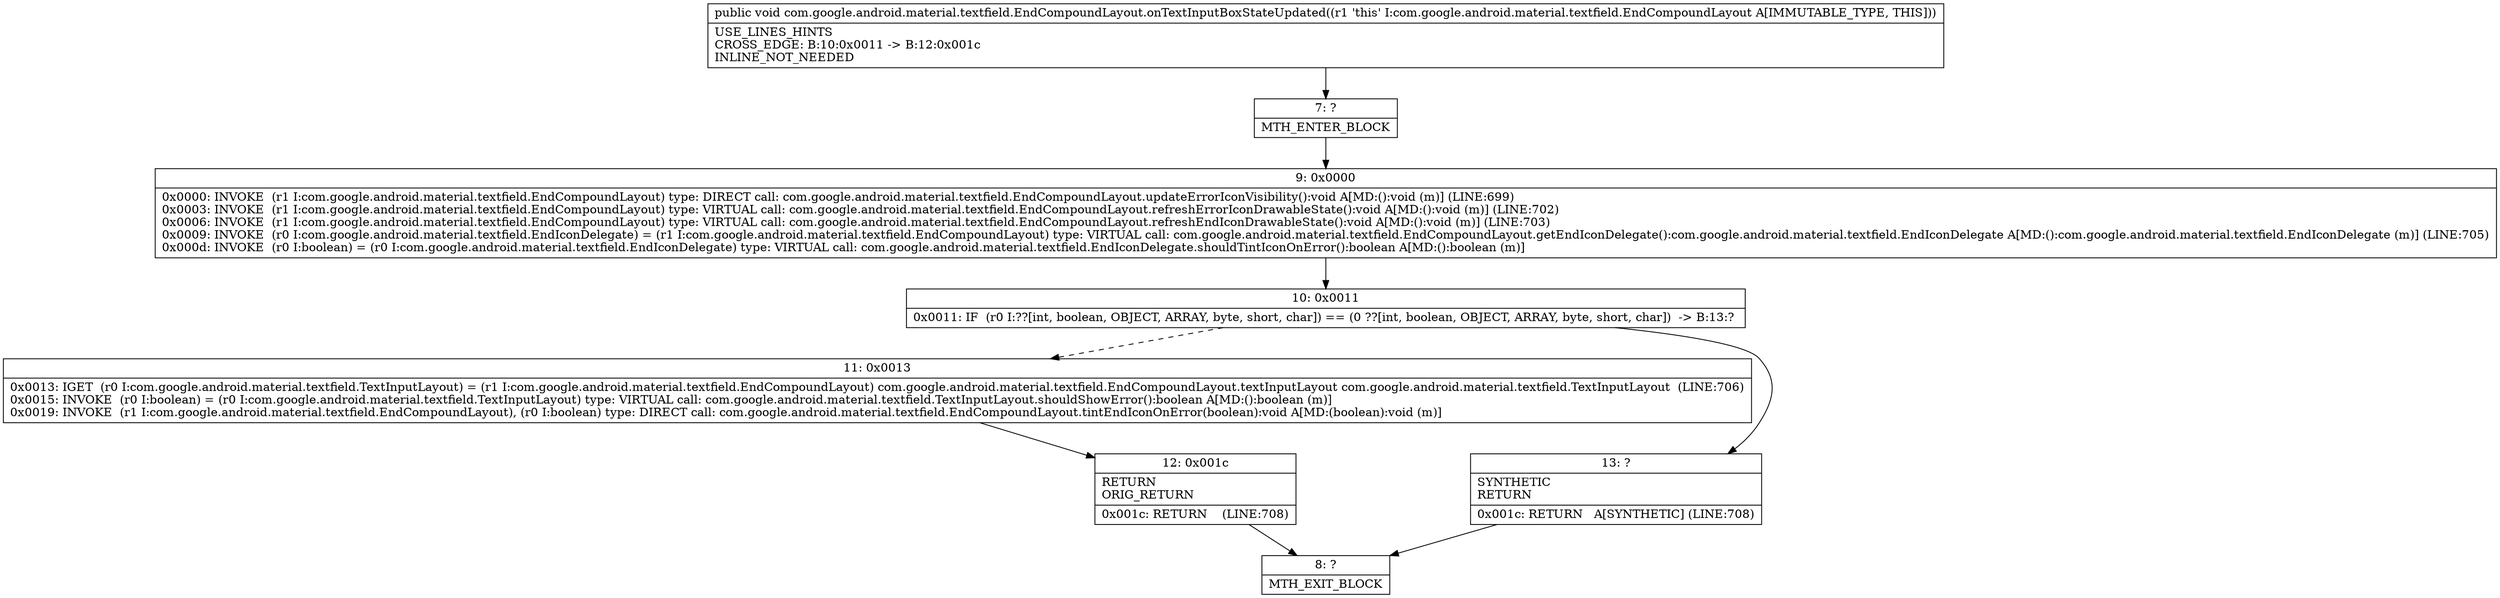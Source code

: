 digraph "CFG forcom.google.android.material.textfield.EndCompoundLayout.onTextInputBoxStateUpdated()V" {
Node_7 [shape=record,label="{7\:\ ?|MTH_ENTER_BLOCK\l}"];
Node_9 [shape=record,label="{9\:\ 0x0000|0x0000: INVOKE  (r1 I:com.google.android.material.textfield.EndCompoundLayout) type: DIRECT call: com.google.android.material.textfield.EndCompoundLayout.updateErrorIconVisibility():void A[MD:():void (m)] (LINE:699)\l0x0003: INVOKE  (r1 I:com.google.android.material.textfield.EndCompoundLayout) type: VIRTUAL call: com.google.android.material.textfield.EndCompoundLayout.refreshErrorIconDrawableState():void A[MD:():void (m)] (LINE:702)\l0x0006: INVOKE  (r1 I:com.google.android.material.textfield.EndCompoundLayout) type: VIRTUAL call: com.google.android.material.textfield.EndCompoundLayout.refreshEndIconDrawableState():void A[MD:():void (m)] (LINE:703)\l0x0009: INVOKE  (r0 I:com.google.android.material.textfield.EndIconDelegate) = (r1 I:com.google.android.material.textfield.EndCompoundLayout) type: VIRTUAL call: com.google.android.material.textfield.EndCompoundLayout.getEndIconDelegate():com.google.android.material.textfield.EndIconDelegate A[MD:():com.google.android.material.textfield.EndIconDelegate (m)] (LINE:705)\l0x000d: INVOKE  (r0 I:boolean) = (r0 I:com.google.android.material.textfield.EndIconDelegate) type: VIRTUAL call: com.google.android.material.textfield.EndIconDelegate.shouldTintIconOnError():boolean A[MD:():boolean (m)]\l}"];
Node_10 [shape=record,label="{10\:\ 0x0011|0x0011: IF  (r0 I:??[int, boolean, OBJECT, ARRAY, byte, short, char]) == (0 ??[int, boolean, OBJECT, ARRAY, byte, short, char])  \-\> B:13:? \l}"];
Node_11 [shape=record,label="{11\:\ 0x0013|0x0013: IGET  (r0 I:com.google.android.material.textfield.TextInputLayout) = (r1 I:com.google.android.material.textfield.EndCompoundLayout) com.google.android.material.textfield.EndCompoundLayout.textInputLayout com.google.android.material.textfield.TextInputLayout  (LINE:706)\l0x0015: INVOKE  (r0 I:boolean) = (r0 I:com.google.android.material.textfield.TextInputLayout) type: VIRTUAL call: com.google.android.material.textfield.TextInputLayout.shouldShowError():boolean A[MD:():boolean (m)]\l0x0019: INVOKE  (r1 I:com.google.android.material.textfield.EndCompoundLayout), (r0 I:boolean) type: DIRECT call: com.google.android.material.textfield.EndCompoundLayout.tintEndIconOnError(boolean):void A[MD:(boolean):void (m)]\l}"];
Node_12 [shape=record,label="{12\:\ 0x001c|RETURN\lORIG_RETURN\l|0x001c: RETURN    (LINE:708)\l}"];
Node_8 [shape=record,label="{8\:\ ?|MTH_EXIT_BLOCK\l}"];
Node_13 [shape=record,label="{13\:\ ?|SYNTHETIC\lRETURN\l|0x001c: RETURN   A[SYNTHETIC] (LINE:708)\l}"];
MethodNode[shape=record,label="{public void com.google.android.material.textfield.EndCompoundLayout.onTextInputBoxStateUpdated((r1 'this' I:com.google.android.material.textfield.EndCompoundLayout A[IMMUTABLE_TYPE, THIS]))  | USE_LINES_HINTS\lCROSS_EDGE: B:10:0x0011 \-\> B:12:0x001c\lINLINE_NOT_NEEDED\l}"];
MethodNode -> Node_7;Node_7 -> Node_9;
Node_9 -> Node_10;
Node_10 -> Node_11[style=dashed];
Node_10 -> Node_13;
Node_11 -> Node_12;
Node_12 -> Node_8;
Node_13 -> Node_8;
}

